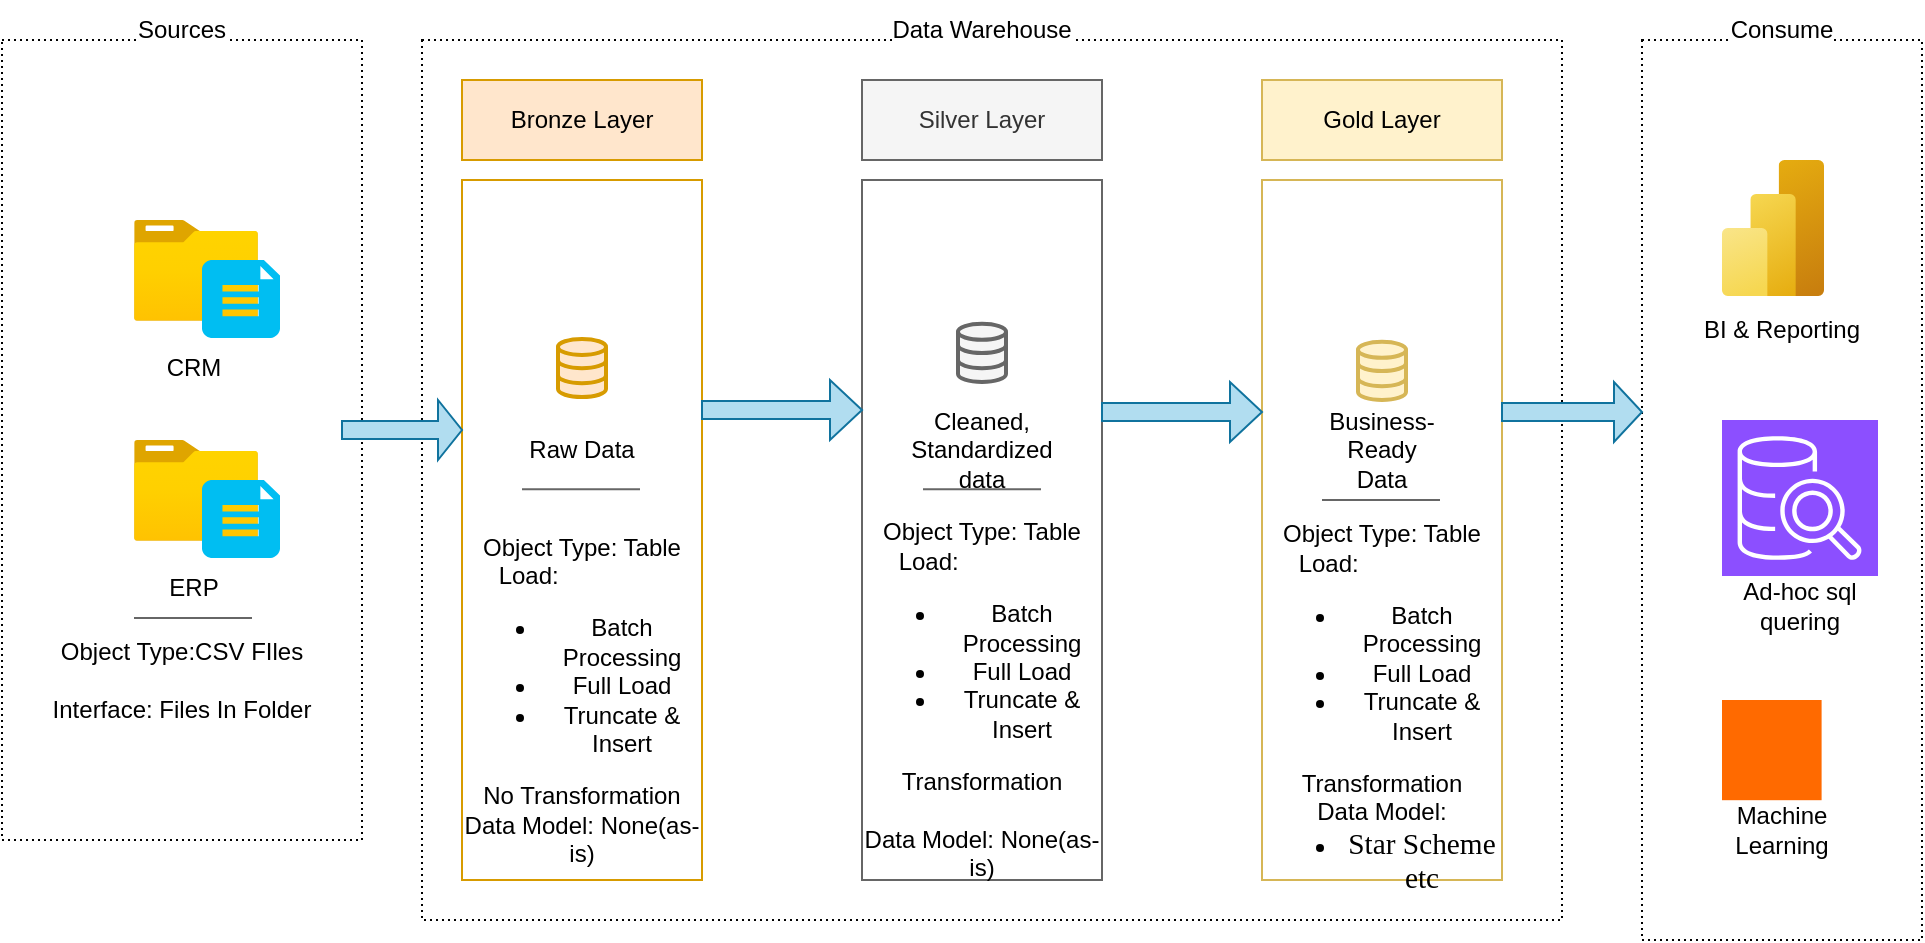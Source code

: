 <mxfile version="26.2.15">
  <diagram name="Data Architecture" id="Rd5iodGt0yKCNS-O_p0x">
    <mxGraphModel dx="1042" dy="626" grid="1" gridSize="10" guides="1" tooltips="1" connect="1" arrows="1" fold="1" page="1" pageScale="1" pageWidth="850" pageHeight="1100" math="0" shadow="0">
      <root>
        <mxCell id="0" />
        <mxCell id="1" parent="0" />
        <mxCell id="pYvkNKaQyiTFnAVLPeDg-2" value="" style="rounded=0;whiteSpace=wrap;html=1;dashed=1;dashPattern=1 2;" vertex="1" parent="1">
          <mxGeometry x="30" y="170" width="180" height="400" as="geometry" />
        </mxCell>
        <mxCell id="pYvkNKaQyiTFnAVLPeDg-3" value="" style="rounded=0;whiteSpace=wrap;html=1;dashed=1;dashPattern=1 2;" vertex="1" parent="1">
          <mxGeometry x="240" y="170" width="570" height="440" as="geometry" />
        </mxCell>
        <mxCell id="pYvkNKaQyiTFnAVLPeDg-4" value="" style="rounded=0;whiteSpace=wrap;html=1;dashed=1;dashPattern=1 2;" vertex="1" parent="1">
          <mxGeometry x="850" y="170" width="140" height="450" as="geometry" />
        </mxCell>
        <mxCell id="pYvkNKaQyiTFnAVLPeDg-5" value="Sources" style="text;html=1;align=center;verticalAlign=middle;whiteSpace=wrap;rounded=0;labelBackgroundColor=default;" vertex="1" parent="1">
          <mxGeometry x="90" y="150" width="60" height="30" as="geometry" />
        </mxCell>
        <mxCell id="pYvkNKaQyiTFnAVLPeDg-6" value="Data Warehouse" style="text;html=1;align=center;verticalAlign=middle;whiteSpace=wrap;rounded=0;labelBackgroundColor=default;" vertex="1" parent="1">
          <mxGeometry x="460" y="150" width="120" height="30" as="geometry" />
        </mxCell>
        <mxCell id="pYvkNKaQyiTFnAVLPeDg-7" value="Consume" style="text;html=1;align=center;verticalAlign=middle;whiteSpace=wrap;rounded=0;labelBackgroundColor=default;" vertex="1" parent="1">
          <mxGeometry x="890" y="150" width="60" height="30" as="geometry" />
        </mxCell>
        <mxCell id="pYvkNKaQyiTFnAVLPeDg-8" value="Bronze Layer" style="rounded=0;whiteSpace=wrap;html=1;fillColor=#ffe6cc;strokeColor=#d79b00;" vertex="1" parent="1">
          <mxGeometry x="260" y="190" width="120" height="40" as="geometry" />
        </mxCell>
        <mxCell id="pYvkNKaQyiTFnAVLPeDg-9" value="" style="rounded=0;whiteSpace=wrap;html=1;fillColor=none;strokeColor=#d79b00;" vertex="1" parent="1">
          <mxGeometry x="260" y="240" width="120" height="350" as="geometry" />
        </mxCell>
        <mxCell id="pYvkNKaQyiTFnAVLPeDg-10" value="Silver Layer" style="rounded=0;whiteSpace=wrap;html=1;fillColor=#f5f5f5;strokeColor=#666666;fontColor=#333333;" vertex="1" parent="1">
          <mxGeometry x="460" y="190" width="120" height="40" as="geometry" />
        </mxCell>
        <mxCell id="pYvkNKaQyiTFnAVLPeDg-11" value="" style="rounded=0;whiteSpace=wrap;html=1;fillColor=none;strokeColor=#666666;fontColor=#333333;" vertex="1" parent="1">
          <mxGeometry x="460" y="240" width="120" height="350" as="geometry" />
        </mxCell>
        <mxCell id="pYvkNKaQyiTFnAVLPeDg-12" value="Gold Layer" style="rounded=0;whiteSpace=wrap;html=1;fillColor=#fff2cc;strokeColor=#d6b656;" vertex="1" parent="1">
          <mxGeometry x="660" y="190" width="120" height="40" as="geometry" />
        </mxCell>
        <mxCell id="pYvkNKaQyiTFnAVLPeDg-13" value="" style="rounded=0;whiteSpace=wrap;html=1;fillColor=none;strokeColor=#d6b656;" vertex="1" parent="1">
          <mxGeometry x="660" y="240" width="120" height="350" as="geometry" />
        </mxCell>
        <mxCell id="pYvkNKaQyiTFnAVLPeDg-15" value="" style="image;aspect=fixed;html=1;points=[];align=center;fontSize=12;image=img/lib/azure2/general/Folder_Blank.svg;" vertex="1" parent="1">
          <mxGeometry x="96" y="260" width="62" height="50.33" as="geometry" />
        </mxCell>
        <mxCell id="pYvkNKaQyiTFnAVLPeDg-16" value="" style="verticalLabelPosition=bottom;html=1;verticalAlign=top;align=center;strokeColor=none;fillColor=#00BEF2;shape=mxgraph.azure.file_2;pointerEvents=1;" vertex="1" parent="1">
          <mxGeometry x="130" y="280" width="39" height="39" as="geometry" />
        </mxCell>
        <mxCell id="pYvkNKaQyiTFnAVLPeDg-18" value="CRM" style="text;html=1;align=center;verticalAlign=middle;whiteSpace=wrap;rounded=0;" vertex="1" parent="1">
          <mxGeometry x="96" y="319" width="60" height="30" as="geometry" />
        </mxCell>
        <mxCell id="pYvkNKaQyiTFnAVLPeDg-19" value="" style="image;aspect=fixed;html=1;points=[];align=center;fontSize=12;image=img/lib/azure2/general/Folder_Blank.svg;" vertex="1" parent="1">
          <mxGeometry x="96" y="370" width="62" height="50.33" as="geometry" />
        </mxCell>
        <mxCell id="pYvkNKaQyiTFnAVLPeDg-20" value="" style="verticalLabelPosition=bottom;html=1;verticalAlign=top;align=center;strokeColor=none;fillColor=#00BEF2;shape=mxgraph.azure.file_2;pointerEvents=1;" vertex="1" parent="1">
          <mxGeometry x="130" y="390" width="39" height="39" as="geometry" />
        </mxCell>
        <mxCell id="pYvkNKaQyiTFnAVLPeDg-21" value="ERP" style="text;html=1;align=center;verticalAlign=middle;whiteSpace=wrap;rounded=0;" vertex="1" parent="1">
          <mxGeometry x="96" y="429" width="60" height="30" as="geometry" />
        </mxCell>
        <mxCell id="pYvkNKaQyiTFnAVLPeDg-22" value="" style="endArrow=none;html=1;rounded=0;exitX=0;exitY=1;exitDx=0;exitDy=0;fillColor=#f5f5f5;strokeColor=#666666;" edge="1" parent="1" source="pYvkNKaQyiTFnAVLPeDg-21">
          <mxGeometry width="50" height="50" relative="1" as="geometry">
            <mxPoint x="105" y="509" as="sourcePoint" />
            <mxPoint x="155" y="459" as="targetPoint" />
          </mxGeometry>
        </mxCell>
        <mxCell id="pYvkNKaQyiTFnAVLPeDg-23" value="Object Type:CSV FIles&lt;div&gt;&lt;br&gt;&lt;div&gt;Interface: Files In Folder&lt;/div&gt;&lt;/div&gt;" style="text;html=1;align=center;verticalAlign=middle;whiteSpace=wrap;rounded=0;" vertex="1" parent="1">
          <mxGeometry x="40" y="470" width="160" height="40" as="geometry" />
        </mxCell>
        <mxCell id="pYvkNKaQyiTFnAVLPeDg-24" value="" style="html=1;verticalLabelPosition=bottom;align=center;labelBackgroundColor=#ffffff;verticalAlign=top;strokeWidth=2;strokeColor=#d79b00;shadow=0;dashed=0;shape=mxgraph.ios7.icons.data;fillColor=#ffe6cc;" vertex="1" parent="1">
          <mxGeometry x="308" y="319.45" width="24" height="29.1" as="geometry" />
        </mxCell>
        <mxCell id="pYvkNKaQyiTFnAVLPeDg-25" value="" style="html=1;verticalLabelPosition=bottom;align=center;labelBackgroundColor=#ffffff;verticalAlign=top;strokeWidth=2;strokeColor=#666666;shadow=0;dashed=0;shape=mxgraph.ios7.icons.data;fillColor=#f5f5f5;fontColor=#333333;" vertex="1" parent="1">
          <mxGeometry x="508" y="311.9" width="24" height="29.1" as="geometry" />
        </mxCell>
        <mxCell id="pYvkNKaQyiTFnAVLPeDg-26" value="" style="html=1;verticalLabelPosition=bottom;align=center;labelBackgroundColor=#ffffff;verticalAlign=top;strokeWidth=2;strokeColor=#d6b656;shadow=0;dashed=0;shape=mxgraph.ios7.icons.data;fillColor=#fff2cc;" vertex="1" parent="1">
          <mxGeometry x="708" y="320.9" width="24" height="29.1" as="geometry" />
        </mxCell>
        <mxCell id="pYvkNKaQyiTFnAVLPeDg-27" value="" style="shape=singleArrow;whiteSpace=wrap;html=1;fillColor=#b1ddf0;strokeColor=#10739e;" vertex="1" parent="1">
          <mxGeometry x="200" y="350" width="60" height="30" as="geometry" />
        </mxCell>
        <mxCell id="pYvkNKaQyiTFnAVLPeDg-28" value="" style="shape=singleArrow;whiteSpace=wrap;html=1;fillColor=#b1ddf0;strokeColor=#10739e;" vertex="1" parent="1">
          <mxGeometry x="380" y="340" width="80" height="30" as="geometry" />
        </mxCell>
        <mxCell id="pYvkNKaQyiTFnAVLPeDg-29" value="" style="shape=singleArrow;whiteSpace=wrap;html=1;fillColor=#b1ddf0;strokeColor=#10739e;" vertex="1" parent="1">
          <mxGeometry x="580" y="341" width="80" height="30" as="geometry" />
        </mxCell>
        <mxCell id="pYvkNKaQyiTFnAVLPeDg-30" value="" style="shape=singleArrow;whiteSpace=wrap;html=1;fillColor=#b1ddf0;strokeColor=#10739e;" vertex="1" parent="1">
          <mxGeometry x="780" y="341" width="70" height="30" as="geometry" />
        </mxCell>
        <mxCell id="pYvkNKaQyiTFnAVLPeDg-31" value="Raw Data" style="text;html=1;align=center;verticalAlign=middle;whiteSpace=wrap;rounded=0;" vertex="1" parent="1">
          <mxGeometry x="290" y="360" width="60" height="30" as="geometry" />
        </mxCell>
        <mxCell id="pYvkNKaQyiTFnAVLPeDg-32" value="Cleaned, Standardized data" style="text;html=1;align=center;verticalAlign=middle;whiteSpace=wrap;rounded=0;" vertex="1" parent="1">
          <mxGeometry x="490" y="360" width="60" height="30" as="geometry" />
        </mxCell>
        <mxCell id="pYvkNKaQyiTFnAVLPeDg-33" value="Business-Ready Data" style="text;html=1;align=center;verticalAlign=middle;whiteSpace=wrap;rounded=0;" vertex="1" parent="1">
          <mxGeometry x="690" y="360" width="60" height="30" as="geometry" />
        </mxCell>
        <mxCell id="pYvkNKaQyiTFnAVLPeDg-34" value="" style="endArrow=none;html=1;rounded=0;exitX=0;exitY=1;exitDx=0;exitDy=0;fillColor=#f5f5f5;strokeColor=#666666;" edge="1" parent="1">
          <mxGeometry width="50" height="50" relative="1" as="geometry">
            <mxPoint x="290" y="394.66" as="sourcePoint" />
            <mxPoint x="349" y="394.66" as="targetPoint" />
          </mxGeometry>
        </mxCell>
        <mxCell id="pYvkNKaQyiTFnAVLPeDg-35" value="" style="endArrow=none;html=1;rounded=0;exitX=0;exitY=1;exitDx=0;exitDy=0;fillColor=#f5f5f5;strokeColor=#666666;" edge="1" parent="1">
          <mxGeometry width="50" height="50" relative="1" as="geometry">
            <mxPoint x="490.5" y="394.66" as="sourcePoint" />
            <mxPoint x="549.5" y="394.66" as="targetPoint" />
          </mxGeometry>
        </mxCell>
        <mxCell id="pYvkNKaQyiTFnAVLPeDg-36" value="" style="endArrow=none;html=1;rounded=0;exitX=0;exitY=1;exitDx=0;exitDy=0;fillColor=#f5f5f5;strokeColor=#666666;" edge="1" parent="1">
          <mxGeometry width="50" height="50" relative="1" as="geometry">
            <mxPoint x="690" y="400" as="sourcePoint" />
            <mxPoint x="749" y="400" as="targetPoint" />
          </mxGeometry>
        </mxCell>
        <mxCell id="pYvkNKaQyiTFnAVLPeDg-37" value="Object Type: Table&lt;div&gt;&lt;div&gt;Load:&lt;span style=&quot;white-space: pre;&quot;&gt;&#x9;&lt;/span&gt;&lt;span style=&quot;white-space: pre;&quot;&gt;&#x9;&lt;/span&gt;&amp;nbsp;&lt;/div&gt;&lt;div&gt;&lt;ul&gt;&lt;li&gt;&lt;span style=&quot;background-color: transparent; color: light-dark(rgb(0, 0, 0), rgb(255, 255, 255));&quot;&gt;Batch Processing&lt;/span&gt;&lt;/li&gt;&lt;li&gt;&lt;span style=&quot;background-color: transparent; color: light-dark(rgb(0, 0, 0), rgb(255, 255, 255));&quot;&gt;Full Load&lt;/span&gt;&lt;/li&gt;&lt;li&gt;Truncate &amp;amp; Insert&lt;/li&gt;&lt;/ul&gt;&lt;div&gt;No Transformation&lt;/div&gt;&lt;/div&gt;&lt;/div&gt;&lt;div&gt;Data Model: None(as-is)&lt;/div&gt;" style="text;html=1;align=center;verticalAlign=middle;whiteSpace=wrap;rounded=0;" vertex="1" parent="1">
          <mxGeometry x="260" y="480" width="120" height="40" as="geometry" />
        </mxCell>
        <mxCell id="pYvkNKaQyiTFnAVLPeDg-42" value="Object Type: Table&lt;div&gt;&lt;div&gt;Load:&lt;span style=&quot;white-space: pre;&quot;&gt;&#x9;&lt;/span&gt;&lt;span style=&quot;white-space: pre;&quot;&gt;&#x9;&lt;/span&gt;&amp;nbsp;&lt;/div&gt;&lt;div&gt;&lt;ul&gt;&lt;li&gt;&lt;span style=&quot;background-color: transparent; color: light-dark(rgb(0, 0, 0), rgb(255, 255, 255));&quot;&gt;Batch Processing&lt;/span&gt;&lt;/li&gt;&lt;li&gt;&lt;span style=&quot;background-color: transparent; color: light-dark(rgb(0, 0, 0), rgb(255, 255, 255));&quot;&gt;Full Load&lt;/span&gt;&lt;/li&gt;&lt;li&gt;Truncate &amp;amp; Insert&lt;/li&gt;&lt;/ul&gt;&lt;div&gt;Transformation&lt;/div&gt;&lt;/div&gt;&lt;/div&gt;&lt;div&gt;&lt;br&gt;&lt;/div&gt;&lt;div&gt;Data Model: None(as-is)&lt;/div&gt;" style="text;html=1;align=center;verticalAlign=middle;whiteSpace=wrap;rounded=0;" vertex="1" parent="1">
          <mxGeometry x="460" y="480" width="120" height="40" as="geometry" />
        </mxCell>
        <mxCell id="pYvkNKaQyiTFnAVLPeDg-43" value="Object Type: Table&lt;div&gt;&lt;div&gt;Load:&lt;span style=&quot;white-space: pre;&quot;&gt;&#x9;&lt;/span&gt;&lt;span style=&quot;white-space: pre;&quot;&gt;&#x9;&lt;/span&gt;&amp;nbsp;&lt;/div&gt;&lt;div&gt;&lt;ul&gt;&lt;li&gt;&lt;span style=&quot;background-color: transparent; color: light-dark(rgb(0, 0, 0), rgb(255, 255, 255));&quot;&gt;Batch Processing&lt;/span&gt;&lt;/li&gt;&lt;li&gt;&lt;span style=&quot;background-color: transparent; color: light-dark(rgb(0, 0, 0), rgb(255, 255, 255));&quot;&gt;Full Load&lt;/span&gt;&lt;/li&gt;&lt;li&gt;Truncate &amp;amp; Insert&lt;/li&gt;&lt;/ul&gt;&lt;div&gt;Transformation&lt;/div&gt;&lt;/div&gt;&lt;/div&gt;&lt;div&gt;Data Model:&lt;/div&gt;&lt;div&gt;&lt;ul style=&quot;direction:ltr;unicode-bidi:embed;margin-top:0in;&lt;br/&gt; margin-bottom:0in&quot; type=&quot;disc&quot;&gt; &lt;li style=&quot;margin-top:0;margin-bottom:0;vertical-align:middle&quot;&gt;&lt;span style=&quot;font-family:Calibri;font-size:11.0pt&quot;&gt;Star Scheme etc&lt;/span&gt;&lt;/li&gt;&lt;/ul&gt;&lt;/div&gt;" style="text;html=1;align=center;verticalAlign=middle;whiteSpace=wrap;rounded=0;" vertex="1" parent="1">
          <mxGeometry x="660" y="490" width="120" height="40" as="geometry" />
        </mxCell>
        <mxCell id="pYvkNKaQyiTFnAVLPeDg-44" value="" style="image;aspect=fixed;html=1;points=[];align=center;fontSize=12;image=img/lib/azure2/analytics/Power_BI_Embedded.svg;" vertex="1" parent="1">
          <mxGeometry x="890" y="230" width="51" height="68" as="geometry" />
        </mxCell>
        <mxCell id="pYvkNKaQyiTFnAVLPeDg-45" value="BI &amp;amp; Reporting" style="text;html=1;align=center;verticalAlign=middle;whiteSpace=wrap;rounded=0;" vertex="1" parent="1">
          <mxGeometry x="875" y="300" width="90" height="30" as="geometry" />
        </mxCell>
        <mxCell id="pYvkNKaQyiTFnAVLPeDg-46" value="" style="sketch=0;points=[[0,0,0],[0.25,0,0],[0.5,0,0],[0.75,0,0],[1,0,0],[0,1,0],[0.25,1,0],[0.5,1,0],[0.75,1,0],[1,1,0],[0,0.25,0],[0,0.5,0],[0,0.75,0],[1,0.25,0],[1,0.5,0],[1,0.75,0]];outlineConnect=0;fontColor=#232F3E;fillColor=#8C4FFF;strokeColor=#ffffff;dashed=0;verticalLabelPosition=bottom;verticalAlign=top;align=center;html=1;fontSize=12;fontStyle=0;aspect=fixed;shape=mxgraph.aws4.resourceIcon;resIcon=mxgraph.aws4.sql_workbench;" vertex="1" parent="1">
          <mxGeometry x="890" y="360" width="78" height="78" as="geometry" />
        </mxCell>
        <mxCell id="pYvkNKaQyiTFnAVLPeDg-47" value="Ad-hoc sql quering" style="text;html=1;align=center;verticalAlign=middle;whiteSpace=wrap;rounded=0;" vertex="1" parent="1">
          <mxGeometry x="884" y="438" width="90" height="30" as="geometry" />
        </mxCell>
        <mxCell id="pYvkNKaQyiTFnAVLPeDg-48" value="" style="points=[];aspect=fixed;html=1;align=center;shadow=0;dashed=0;fillColor=#FF6A00;strokeColor=none;shape=mxgraph.alibaba_cloud.machine_learning;" vertex="1" parent="1">
          <mxGeometry x="890" y="500" width="49.8" height="50.1" as="geometry" />
        </mxCell>
        <mxCell id="pYvkNKaQyiTFnAVLPeDg-49" value="Machine Learning" style="text;html=1;align=center;verticalAlign=middle;whiteSpace=wrap;rounded=0;" vertex="1" parent="1">
          <mxGeometry x="875" y="550.1" width="90" height="30" as="geometry" />
        </mxCell>
      </root>
    </mxGraphModel>
  </diagram>
</mxfile>
